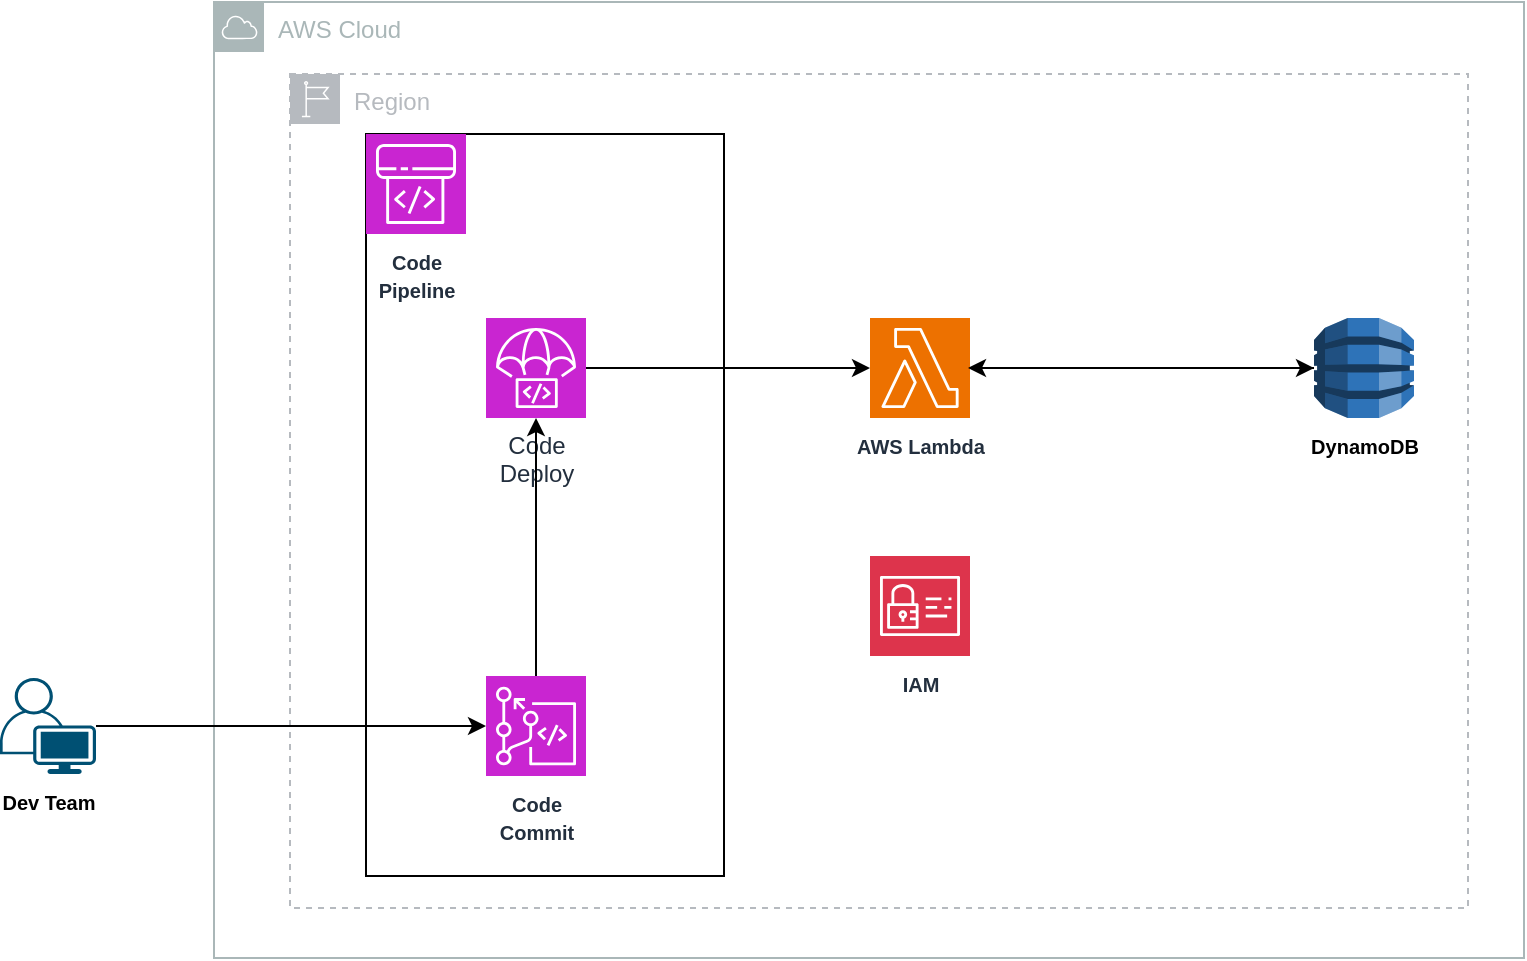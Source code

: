 <mxfile version="23.1.7" type="github">
  <diagram name="Page-1" id="O27dIG56l-KjZ4WPJZaD">
    <mxGraphModel dx="2234" dy="1538" grid="0" gridSize="10" guides="1" tooltips="1" connect="1" arrows="1" fold="1" page="0" pageScale="1" pageWidth="850" pageHeight="1100" math="0" shadow="0">
      <root>
        <mxCell id="0" />
        <mxCell id="1" parent="0" />
        <mxCell id="KB7yCDgBElnDBzgnLTjr-5" style="edgeStyle=orthogonalEdgeStyle;rounded=0;orthogonalLoop=1;jettySize=auto;html=1;" edge="1" parent="1" source="KB7yCDgBElnDBzgnLTjr-1" target="KB7yCDgBElnDBzgnLTjr-2">
          <mxGeometry relative="1" as="geometry" />
        </mxCell>
        <mxCell id="KB7yCDgBElnDBzgnLTjr-1" value="&lt;font style=&quot;font-size: 10px;&quot;&gt;&lt;b&gt;AWS Lambda&lt;/b&gt;&lt;/font&gt;" style="sketch=0;points=[[0,0,0],[0.25,0,0],[0.5,0,0],[0.75,0,0],[1,0,0],[0,1,0],[0.25,1,0],[0.5,1,0],[0.75,1,0],[1,1,0],[0,0.25,0],[0,0.5,0],[0,0.75,0],[1,0.25,0],[1,0.5,0],[1,0.75,0]];outlineConnect=0;fontColor=#232F3E;fillColor=#ED7100;strokeColor=#ffffff;dashed=0;verticalLabelPosition=bottom;verticalAlign=top;align=center;html=1;fontSize=12;fontStyle=0;aspect=fixed;shape=mxgraph.aws4.resourceIcon;resIcon=mxgraph.aws4.lambda;" vertex="1" parent="1">
          <mxGeometry x="-25" y="-288" width="50" height="50" as="geometry" />
        </mxCell>
        <mxCell id="KB7yCDgBElnDBzgnLTjr-6" style="edgeStyle=orthogonalEdgeStyle;rounded=0;orthogonalLoop=1;jettySize=auto;html=1;" edge="1" parent="1" source="KB7yCDgBElnDBzgnLTjr-2">
          <mxGeometry relative="1" as="geometry">
            <mxPoint x="24" y="-263" as="targetPoint" />
          </mxGeometry>
        </mxCell>
        <mxCell id="KB7yCDgBElnDBzgnLTjr-2" value="&lt;font style=&quot;font-size: 10px;&quot;&gt;&lt;b&gt;DynamoDB&lt;/b&gt;&lt;/font&gt;" style="outlineConnect=0;dashed=0;verticalLabelPosition=bottom;verticalAlign=top;align=center;html=1;shape=mxgraph.aws3.dynamo_db;fillColor=#2E73B8;gradientColor=none;" vertex="1" parent="1">
          <mxGeometry x="197" y="-288" width="50" height="50" as="geometry" />
        </mxCell>
        <mxCell id="KB7yCDgBElnDBzgnLTjr-3" value="&lt;font style=&quot;font-size: 10px;&quot;&gt;&lt;b&gt;IAM&lt;/b&gt;&lt;/font&gt;" style="sketch=0;points=[[0,0,0],[0.25,0,0],[0.5,0,0],[0.75,0,0],[1,0,0],[0,1,0],[0.25,1,0],[0.5,1,0],[0.75,1,0],[1,1,0],[0,0.25,0],[0,0.5,0],[0,0.75,0],[1,0.25,0],[1,0.5,0],[1,0.75,0]];outlineConnect=0;fontColor=#232F3E;fillColor=#DD344C;strokeColor=#ffffff;dashed=0;verticalLabelPosition=bottom;verticalAlign=top;align=center;html=1;fontSize=12;fontStyle=0;aspect=fixed;shape=mxgraph.aws4.resourceIcon;resIcon=mxgraph.aws4.identity_and_access_management;" vertex="1" parent="1">
          <mxGeometry x="-25" y="-169" width="50" height="50" as="geometry" />
        </mxCell>
        <mxCell id="KB7yCDgBElnDBzgnLTjr-7" value="Region" style="sketch=0;outlineConnect=0;gradientColor=none;html=1;whiteSpace=wrap;fontSize=12;fontStyle=0;shape=mxgraph.aws4.group;grIcon=mxgraph.aws4.group_region;strokeColor=#B6BABF;fillColor=none;verticalAlign=top;align=left;spacingLeft=30;fontColor=#B6BABF;dashed=1;" vertex="1" parent="1">
          <mxGeometry x="-315" y="-410" width="589" height="417" as="geometry" />
        </mxCell>
        <mxCell id="KB7yCDgBElnDBzgnLTjr-8" value="AWS Cloud" style="sketch=0;outlineConnect=0;gradientColor=none;html=1;whiteSpace=wrap;fontSize=12;fontStyle=0;shape=mxgraph.aws4.group;grIcon=mxgraph.aws4.group_aws_cloud;strokeColor=#AAB7B8;fillColor=none;verticalAlign=top;align=left;spacingLeft=30;fontColor=#AAB7B8;dashed=0;" vertex="1" parent="1">
          <mxGeometry x="-353" y="-446" width="655" height="478" as="geometry" />
        </mxCell>
        <mxCell id="KB7yCDgBElnDBzgnLTjr-10" value="" style="rounded=0;whiteSpace=wrap;html=1;" vertex="1" parent="1">
          <mxGeometry x="-277" y="-380" width="179" height="371" as="geometry" />
        </mxCell>
        <mxCell id="KB7yCDgBElnDBzgnLTjr-11" value="&lt;font style=&quot;font-size: 10px;&quot;&gt;&lt;b&gt;Code&lt;br&gt;Pipeline&lt;/b&gt;&lt;/font&gt;" style="sketch=0;points=[[0,0,0],[0.25,0,0],[0.5,0,0],[0.75,0,0],[1,0,0],[0,1,0],[0.25,1,0],[0.5,1,0],[0.75,1,0],[1,1,0],[0,0.25,0],[0,0.5,0],[0,0.75,0],[1,0.25,0],[1,0.5,0],[1,0.75,0]];outlineConnect=0;fontColor=#232F3E;fillColor=#C925D1;strokeColor=#ffffff;dashed=0;verticalLabelPosition=bottom;verticalAlign=top;align=center;html=1;fontSize=12;fontStyle=0;aspect=fixed;shape=mxgraph.aws4.resourceIcon;resIcon=mxgraph.aws4.codepipeline;" vertex="1" parent="1">
          <mxGeometry x="-277" y="-380" width="50" height="50" as="geometry" />
        </mxCell>
        <mxCell id="KB7yCDgBElnDBzgnLTjr-13" value="Code&lt;br&gt;Deploy" style="sketch=0;points=[[0,0,0],[0.25,0,0],[0.5,0,0],[0.75,0,0],[1,0,0],[0,1,0],[0.25,1,0],[0.5,1,0],[0.75,1,0],[1,1,0],[0,0.25,0],[0,0.5,0],[0,0.75,0],[1,0.25,0],[1,0.5,0],[1,0.75,0]];outlineConnect=0;fontColor=#232F3E;fillColor=#C925D1;strokeColor=#ffffff;dashed=0;verticalLabelPosition=bottom;verticalAlign=top;align=center;html=1;fontSize=12;fontStyle=0;aspect=fixed;shape=mxgraph.aws4.resourceIcon;resIcon=mxgraph.aws4.codedeploy;" vertex="1" parent="1">
          <mxGeometry x="-217" y="-288" width="50" height="50" as="geometry" />
        </mxCell>
        <mxCell id="KB7yCDgBElnDBzgnLTjr-16" style="edgeStyle=orthogonalEdgeStyle;rounded=0;orthogonalLoop=1;jettySize=auto;html=1;" edge="1" parent="1" source="KB7yCDgBElnDBzgnLTjr-14" target="KB7yCDgBElnDBzgnLTjr-13">
          <mxGeometry relative="1" as="geometry" />
        </mxCell>
        <mxCell id="KB7yCDgBElnDBzgnLTjr-14" value="&lt;font style=&quot;font-size: 10px;&quot;&gt;&lt;b&gt;Code&lt;br&gt;Commit&lt;/b&gt;&lt;/font&gt;" style="sketch=0;points=[[0,0,0],[0.25,0,0],[0.5,0,0],[0.75,0,0],[1,0,0],[0,1,0],[0.25,1,0],[0.5,1,0],[0.75,1,0],[1,1,0],[0,0.25,0],[0,0.5,0],[0,0.75,0],[1,0.25,0],[1,0.5,0],[1,0.75,0]];outlineConnect=0;fontColor=#232F3E;fillColor=#C925D1;strokeColor=#ffffff;dashed=0;verticalLabelPosition=bottom;verticalAlign=top;align=center;html=1;fontSize=12;fontStyle=0;aspect=fixed;shape=mxgraph.aws4.resourceIcon;resIcon=mxgraph.aws4.codecommit;" vertex="1" parent="1">
          <mxGeometry x="-217" y="-109" width="50" height="50" as="geometry" />
        </mxCell>
        <mxCell id="KB7yCDgBElnDBzgnLTjr-15" style="edgeStyle=orthogonalEdgeStyle;rounded=0;orthogonalLoop=1;jettySize=auto;html=1;entryX=0;entryY=0.5;entryDx=0;entryDy=0;entryPerimeter=0;" edge="1" parent="1" source="KB7yCDgBElnDBzgnLTjr-13" target="KB7yCDgBElnDBzgnLTjr-1">
          <mxGeometry relative="1" as="geometry" />
        </mxCell>
        <mxCell id="KB7yCDgBElnDBzgnLTjr-17" value="&lt;font style=&quot;font-size: 10px;&quot;&gt;&lt;b&gt;Dev Team&lt;/b&gt;&lt;/font&gt;" style="points=[[0.35,0,0],[0.98,0.51,0],[1,0.71,0],[0.67,1,0],[0,0.795,0],[0,0.65,0]];verticalLabelPosition=bottom;sketch=0;html=1;verticalAlign=top;aspect=fixed;align=center;pointerEvents=1;shape=mxgraph.cisco19.user;fillColor=#005073;strokeColor=none;" vertex="1" parent="1">
          <mxGeometry x="-460" y="-108" width="48" height="48" as="geometry" />
        </mxCell>
        <mxCell id="KB7yCDgBElnDBzgnLTjr-18" style="edgeStyle=orthogonalEdgeStyle;rounded=0;orthogonalLoop=1;jettySize=auto;html=1;entryX=0;entryY=0.5;entryDx=0;entryDy=0;entryPerimeter=0;" edge="1" parent="1" source="KB7yCDgBElnDBzgnLTjr-17" target="KB7yCDgBElnDBzgnLTjr-14">
          <mxGeometry relative="1" as="geometry" />
        </mxCell>
      </root>
    </mxGraphModel>
  </diagram>
</mxfile>
